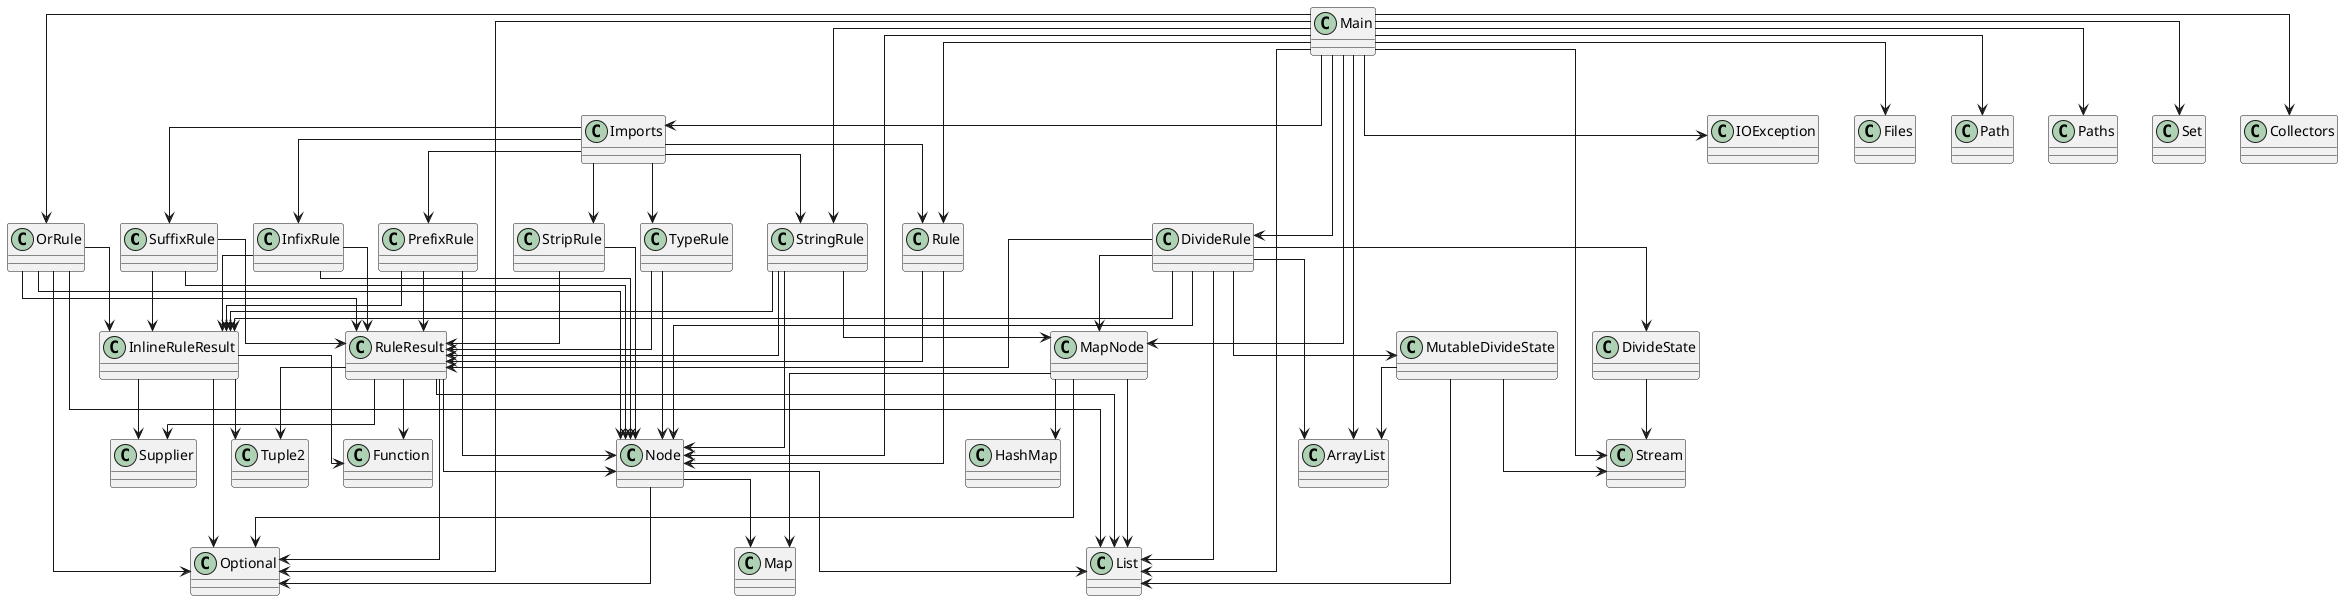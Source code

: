 @startuml
skinparam linetype ortho
class SuffixRule
SuffixRule --> Node
SuffixRule --> InlineRuleResult
SuffixRule --> RuleResult
class InfixRule
InfixRule --> Node
InfixRule --> InlineRuleResult
InfixRule --> RuleResult
class DivideState
DivideState --> Stream
class OrRule
OrRule --> Node
OrRule --> InlineRuleResult
OrRule --> RuleResult
OrRule --> List
OrRule --> Optional
class DivideRule
DivideRule --> DivideState
DivideRule --> MutableDivideState
DivideRule --> MapNode
DivideRule --> Node
DivideRule --> InlineRuleResult
DivideRule --> RuleResult
DivideRule --> ArrayList
DivideRule --> List
class Rule
Rule --> Node
Rule --> RuleResult
class RuleResult
RuleResult --> Tuple2
RuleResult --> Node
RuleResult --> List
RuleResult --> Optional
RuleResult --> Function
RuleResult --> Supplier
class PrefixRule
PrefixRule --> Node
PrefixRule --> InlineRuleResult
PrefixRule --> RuleResult
class StringRule
StringRule --> MapNode
StringRule --> Node
StringRule --> InlineRuleResult
StringRule --> RuleResult
class StripRule
StripRule --> Node
StripRule --> RuleResult
class Tuple2
class MapNode
MapNode --> HashMap
MapNode --> List
MapNode --> Map
MapNode --> Optional
class Imports
Imports --> InfixRule
Imports --> PrefixRule
Imports --> Rule
Imports --> StringRule
Imports --> StripRule
Imports --> SuffixRule
Imports --> TypeRule
class Node
Node --> List
Node --> Map
Node --> Optional
class Main
Main --> Imports
Main --> MapNode
Main --> Node
Main --> DivideRule
Main --> OrRule
Main --> Rule
Main --> StringRule
Main --> IOException
Main --> Files
Main --> Path
Main --> Paths
Main --> ArrayList
Main --> List
Main --> Optional
Main --> Set
Main --> Collectors
Main --> Stream
class TypeRule
TypeRule --> Node
TypeRule --> RuleResult
class MutableDivideState
MutableDivideState --> ArrayList
MutableDivideState --> List
MutableDivideState --> Stream
class InlineRuleResult
InlineRuleResult --> Tuple2
InlineRuleResult --> Optional
InlineRuleResult --> Function
InlineRuleResult --> Supplier
@enduml
